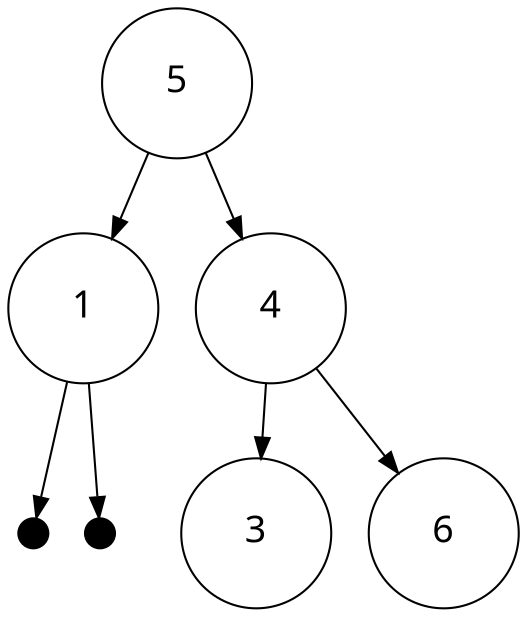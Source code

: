digraph {
	name="" rankdir=TB
	1 [label=<<FONT POINT-SIZE="18" FACE="ubuntu">5</FONT><BR ALIGN="CENTER"/>> height=1 shape=circle width=1]
	2 [label=<<FONT POINT-SIZE="18" FACE="ubuntu">1</FONT><BR ALIGN="CENTER"/>> height=1 shape=circle width=1]
	3 [label=<<FONT POINT-SIZE="18" FACE="ubuntu">4</FONT><BR ALIGN="CENTER"/>> height=1 shape=circle width=1]
	4 [label=<<FONT POINT-SIZE="18" FACE="ubuntu">null</FONT><BR ALIGN="CENTER"/>> height=.2 shape=point width=.2]
	5 [label=<<FONT POINT-SIZE="18" FACE="ubuntu">null</FONT><BR ALIGN="CENTER"/>> height=.2 shape=point width=.2]
	6 [label=<<FONT POINT-SIZE="18" FACE="ubuntu">3</FONT><BR ALIGN="CENTER"/>> height=1 shape=circle width=1]
	7 [label=<<FONT POINT-SIZE="18" FACE="ubuntu">6</FONT><BR ALIGN="CENTER"/>> height=1 shape=circle width=1]
	1 -> 2
	1 -> 3
	2 -> 4
	2 -> 5
	3 -> 6
	3 -> 7
}
